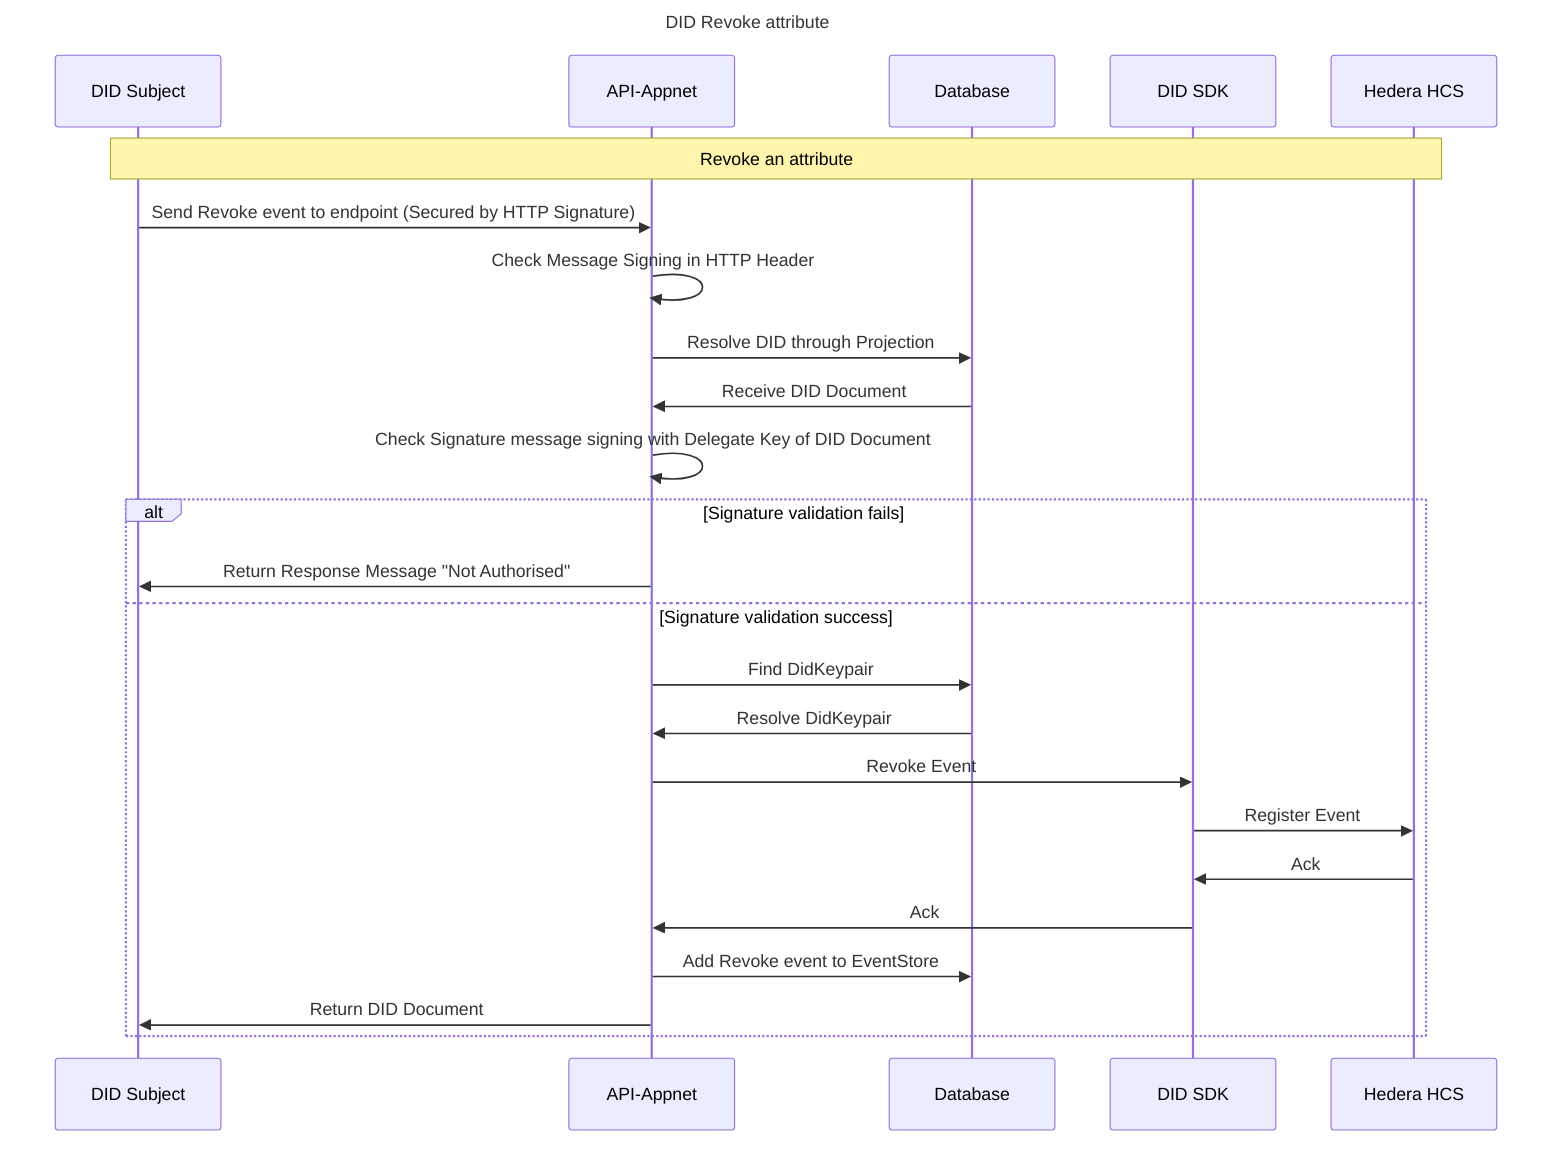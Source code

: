 sequenceDiagram
Title: DID Revoke attribute

participant Subject as DID Subject
participant API as API-Appnet
participant Database as Database
participant DIDSDK as DID SDK
participant HCS as Hedera HCS

note over Subject,HCS: Revoke an attribute
Subject ->> API: Send Revoke event to endpoint (Secured by HTTP Signature)
API ->> API: Check Message Signing in HTTP Header
API ->> Database: Resolve DID through Projection
Database ->> API: Receive DID Document
API ->> API: Check Signature message signing with Delegate Key of DID Document
alt Signature validation fails
API ->> Subject: Return Response Message "Not Authorised"
else Signature validation success
API ->> Database: Find DidKeypair
Database ->> API: Resolve DidKeypair
API ->> DIDSDK: Revoke Event
DIDSDK ->> HCS: Register Event
HCS ->> DIDSDK: Ack
DIDSDK ->> API: Ack
API ->> Database: Add Revoke event to EventStore
API ->> Subject: Return DID Document
end